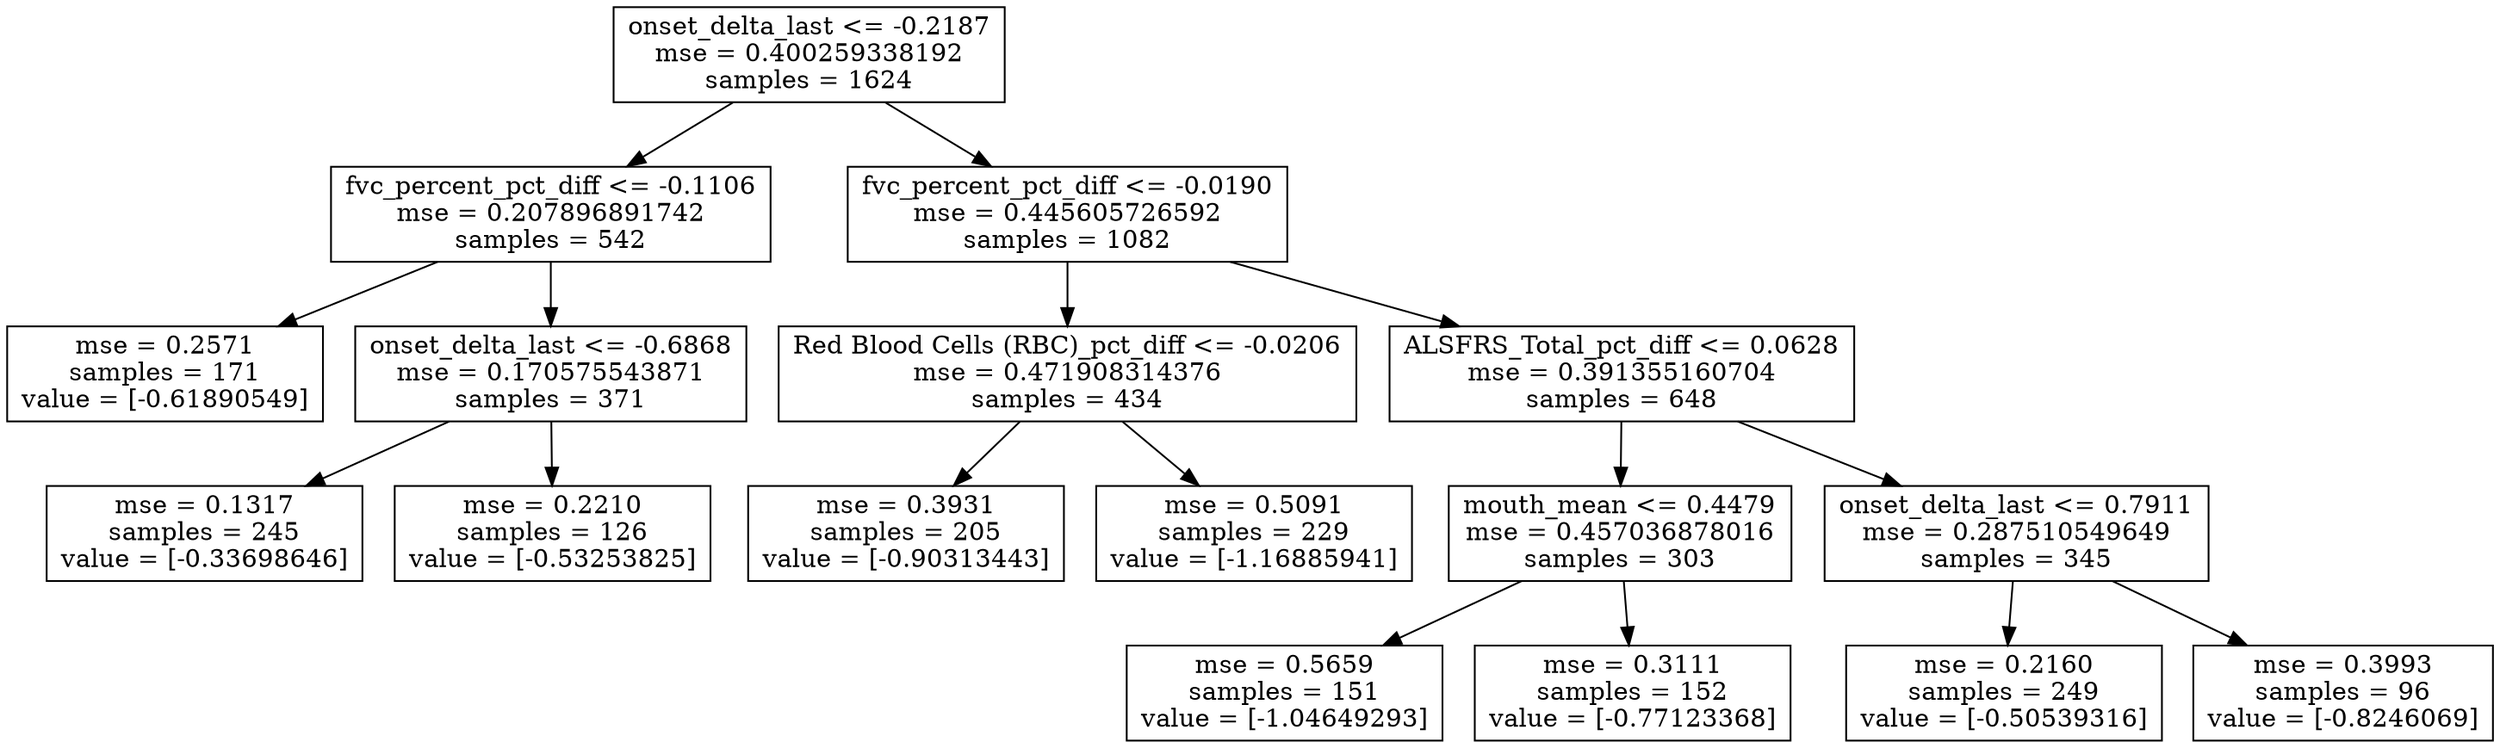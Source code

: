 digraph Tree {
0 [label="onset_delta_last <= -0.2187\nmse = 0.400259338192\nsamples = 1624", shape="box"] ;
1 [label="fvc_percent_pct_diff <= -0.1106\nmse = 0.207896891742\nsamples = 542", shape="box"] ;
0 -> 1 ;
2 [label="mse = 0.2571\nsamples = 171\nvalue = [-0.61890549]", shape="box"] ;
1 -> 2 ;
3 [label="onset_delta_last <= -0.6868\nmse = 0.170575543871\nsamples = 371", shape="box"] ;
1 -> 3 ;
4 [label="mse = 0.1317\nsamples = 245\nvalue = [-0.33698646]", shape="box"] ;
3 -> 4 ;
5 [label="mse = 0.2210\nsamples = 126\nvalue = [-0.53253825]", shape="box"] ;
3 -> 5 ;
6 [label="fvc_percent_pct_diff <= -0.0190\nmse = 0.445605726592\nsamples = 1082", shape="box"] ;
0 -> 6 ;
7 [label="Red Blood Cells (RBC)_pct_diff <= -0.0206\nmse = 0.471908314376\nsamples = 434", shape="box"] ;
6 -> 7 ;
8 [label="mse = 0.3931\nsamples = 205\nvalue = [-0.90313443]", shape="box"] ;
7 -> 8 ;
9 [label="mse = 0.5091\nsamples = 229\nvalue = [-1.16885941]", shape="box"] ;
7 -> 9 ;
10 [label="ALSFRS_Total_pct_diff <= 0.0628\nmse = 0.391355160704\nsamples = 648", shape="box"] ;
6 -> 10 ;
11 [label="mouth_mean <= 0.4479\nmse = 0.457036878016\nsamples = 303", shape="box"] ;
10 -> 11 ;
12 [label="mse = 0.5659\nsamples = 151\nvalue = [-1.04649293]", shape="box"] ;
11 -> 12 ;
13 [label="mse = 0.3111\nsamples = 152\nvalue = [-0.77123368]", shape="box"] ;
11 -> 13 ;
14 [label="onset_delta_last <= 0.7911\nmse = 0.287510549649\nsamples = 345", shape="box"] ;
10 -> 14 ;
15 [label="mse = 0.2160\nsamples = 249\nvalue = [-0.50539316]", shape="box"] ;
14 -> 15 ;
16 [label="mse = 0.3993\nsamples = 96\nvalue = [-0.8246069]", shape="box"] ;
14 -> 16 ;
}
